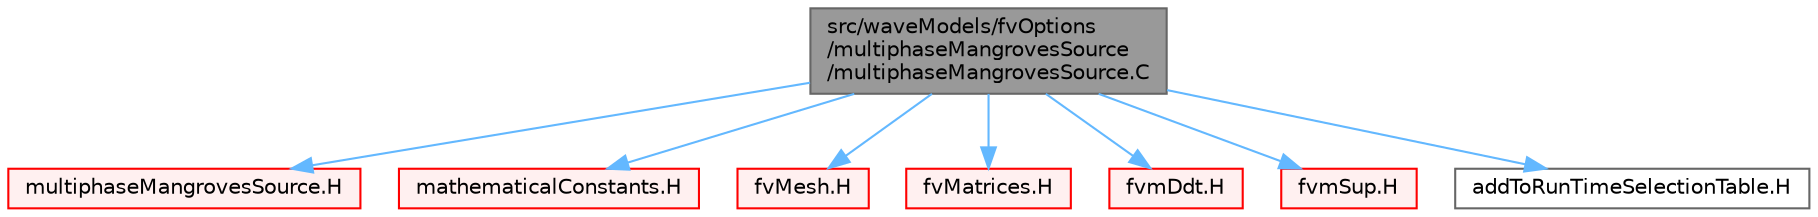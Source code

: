 digraph "src/waveModels/fvOptions/multiphaseMangrovesSource/multiphaseMangrovesSource.C"
{
 // LATEX_PDF_SIZE
  bgcolor="transparent";
  edge [fontname=Helvetica,fontsize=10,labelfontname=Helvetica,labelfontsize=10];
  node [fontname=Helvetica,fontsize=10,shape=box,height=0.2,width=0.4];
  Node1 [id="Node000001",label="src/waveModels/fvOptions\l/multiphaseMangrovesSource\l/multiphaseMangrovesSource.C",height=0.2,width=0.4,color="gray40", fillcolor="grey60", style="filled", fontcolor="black",tooltip=" "];
  Node1 -> Node2 [id="edge1_Node000001_Node000002",color="steelblue1",style="solid",tooltip=" "];
  Node2 [id="Node000002",label="multiphaseMangrovesSource.H",height=0.2,width=0.4,color="red", fillcolor="#FFF0F0", style="filled",URL="$multiphaseMangrovesSource_8H.html",tooltip=" "];
  Node1 -> Node383 [id="edge2_Node000001_Node000383",color="steelblue1",style="solid",tooltip=" "];
  Node383 [id="Node000383",label="mathematicalConstants.H",height=0.2,width=0.4,color="red", fillcolor="#FFF0F0", style="filled",URL="$mathematicalConstants_8H.html",tooltip=" "];
  Node1 -> Node281 [id="edge3_Node000001_Node000281",color="steelblue1",style="solid",tooltip=" "];
  Node281 [id="Node000281",label="fvMesh.H",height=0.2,width=0.4,color="red", fillcolor="#FFF0F0", style="filled",URL="$fvMesh_8H.html",tooltip=" "];
  Node1 -> Node384 [id="edge4_Node000001_Node000384",color="steelblue1",style="solid",tooltip=" "];
  Node384 [id="Node000384",label="fvMatrices.H",height=0.2,width=0.4,color="red", fillcolor="#FFF0F0", style="filled",URL="$fvMatrices_8H.html",tooltip="A special matrix type and solver, designed for finite volume solutions of scalar equations."];
  Node1 -> Node399 [id="edge5_Node000001_Node000399",color="steelblue1",style="solid",tooltip=" "];
  Node399 [id="Node000399",label="fvmDdt.H",height=0.2,width=0.4,color="red", fillcolor="#FFF0F0", style="filled",URL="$fvmDdt_8H.html",tooltip="Calculate the matrix for the first temporal derivative."];
  Node1 -> Node400 [id="edge6_Node000001_Node000400",color="steelblue1",style="solid",tooltip=" "];
  Node400 [id="Node000400",label="fvmSup.H",height=0.2,width=0.4,color="red", fillcolor="#FFF0F0", style="filled",URL="$fvmSup_8H.html",tooltip="Calculate the finiteVolume matrix for implicit and explicit sources."];
  Node1 -> Node403 [id="edge7_Node000001_Node000403",color="steelblue1",style="solid",tooltip=" "];
  Node403 [id="Node000403",label="addToRunTimeSelectionTable.H",height=0.2,width=0.4,color="grey40", fillcolor="white", style="filled",URL="$addToRunTimeSelectionTable_8H.html",tooltip="Macros for easy insertion into run-time selection tables."];
}
